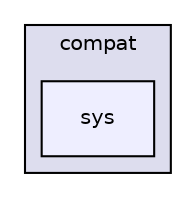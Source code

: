 digraph "vorbis/libvorbis-1.3.3/macos/compat/sys" {
  compound=true
  node [ fontsize="10", fontname="Helvetica"];
  edge [ labelfontsize="10", labelfontname="Helvetica"];
  subgraph clusterdir_1ca5e4a92f36b227642f2092a30eee86 {
    graph [ bgcolor="#ddddee", pencolor="black", label="compat" fontname="Helvetica", fontsize="10", URL="dir_1ca5e4a92f36b227642f2092a30eee86.html"]
  dir_ced6a494197bca5aa5f57c552c4e5026 [shape=box, label="sys", style="filled", fillcolor="#eeeeff", pencolor="black", URL="dir_ced6a494197bca5aa5f57c552c4e5026.html"];
  }
}
